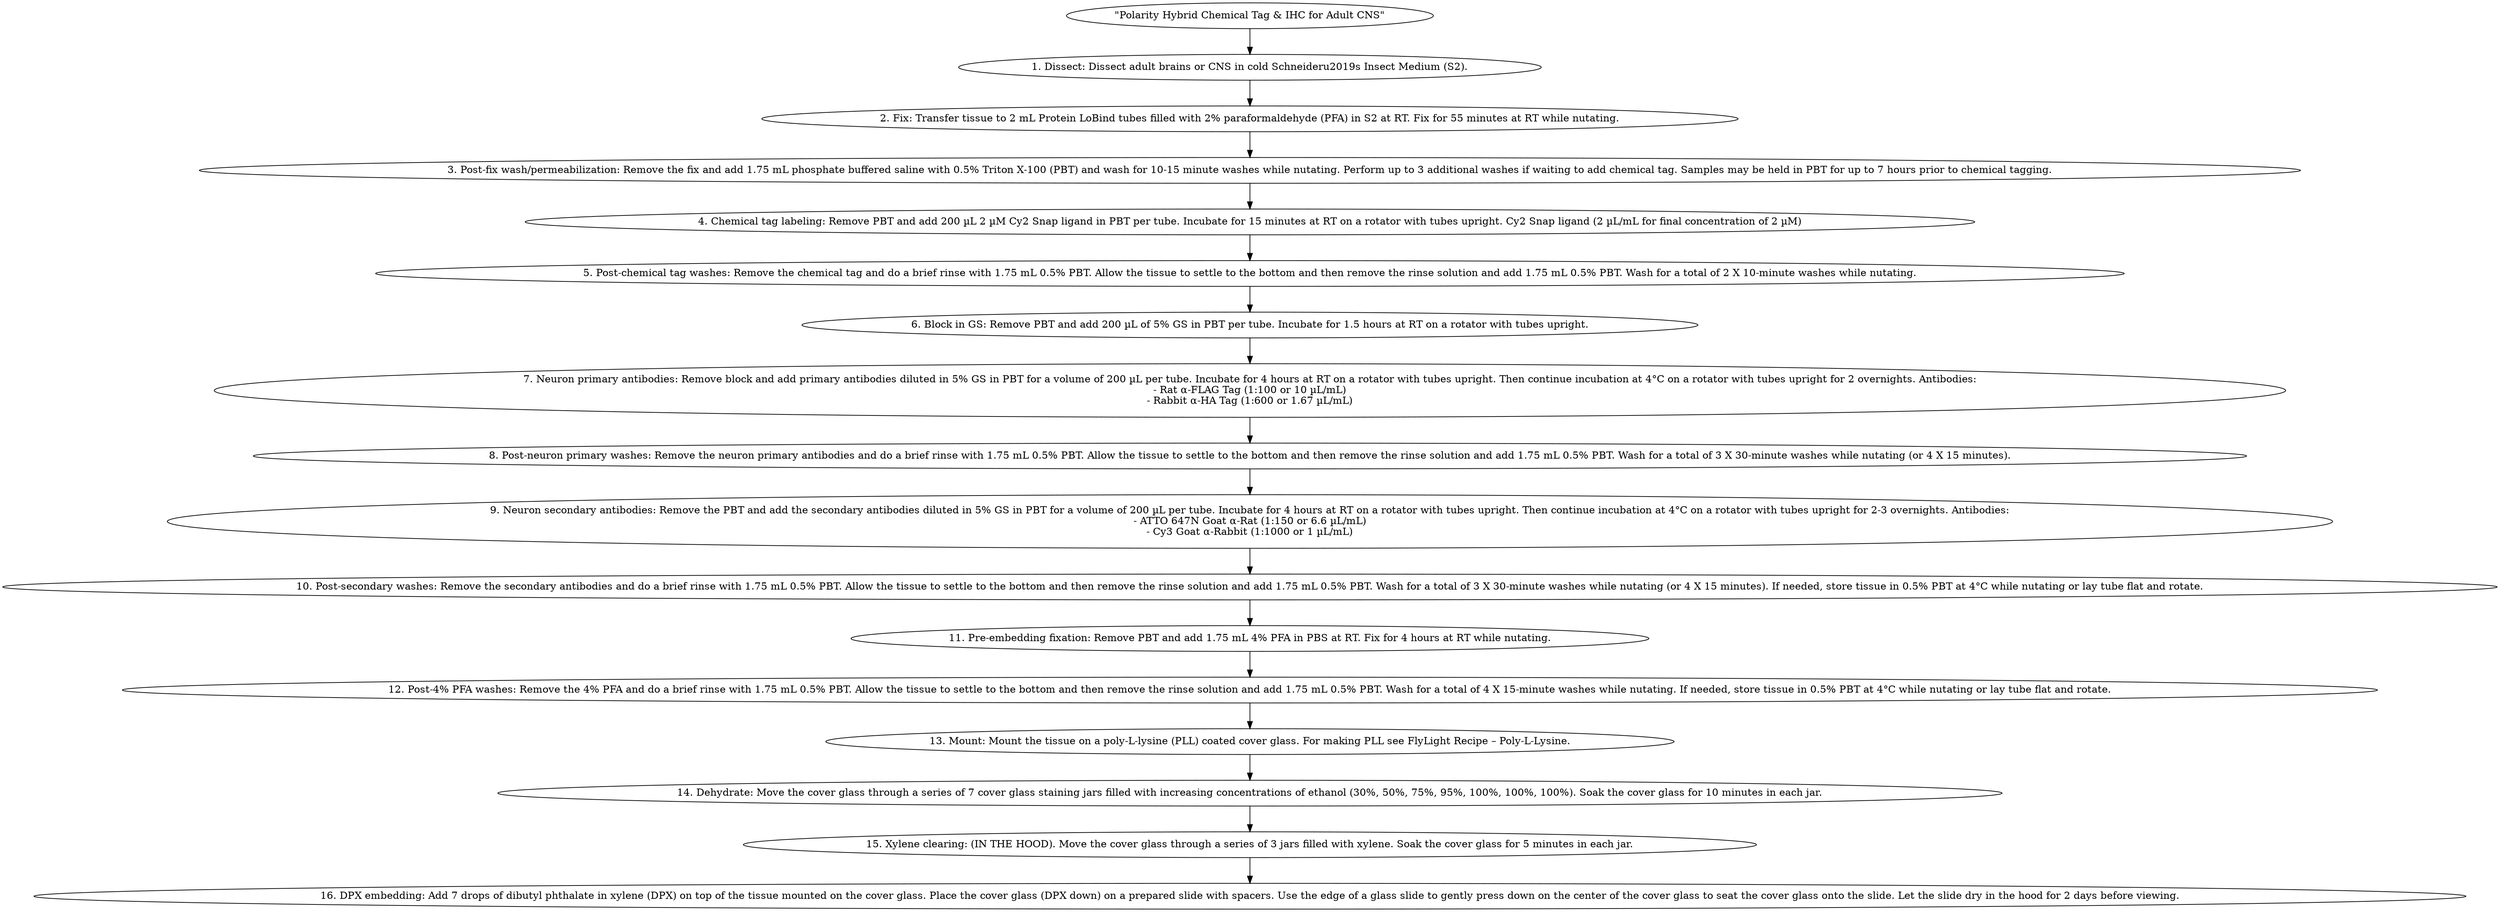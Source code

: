 digraph PolarityHybridChemicalTag_IHC {
    // Define the title
    Title [label="\"Polarity Hybrid Chemical Tag & IHC for Adult CNS\""];
    
    // Define steps
    Step1 [label="1. Dissect: Dissect adult brains or CNS in cold Schneider\u2019s Insect Medium (S2)."];
    Step2 [label="2. Fix: Transfer tissue to 2 mL Protein LoBind tubes filled with 2% paraformaldehyde (PFA) in S2 at RT. Fix for 55 minutes at RT while nutating."];
    Step3 [label="3. Post-fix wash/permeabilization: Remove the fix and add 1.75 mL phosphate buffered saline with 0.5% Triton X-100 (PBT) and wash for 10-15 minute washes while nutating. Perform up to 3 additional washes if waiting to add chemical tag. Samples may be held in PBT for up to 7 hours prior to chemical tagging."];
    Step4 [label="4. Chemical tag labeling: Remove PBT and add 200 µL 2 µM Cy2 Snap ligand in PBT per tube. Incubate for 15 minutes at RT on a rotator with tubes upright. Cy2 Snap ligand (2 µL/mL for final concentration of 2 µM)"];
    Step5 [label="5. Post-chemical tag washes: Remove the chemical tag and do a brief rinse with 1.75 mL 0.5% PBT. Allow the tissue to settle to the bottom and then remove the rinse solution and add 1.75 mL 0.5% PBT. Wash for a total of 2 X 10-minute washes while nutating."];
    Step6 [label="6. Block in GS: Remove PBT and add 200 µL of 5% GS in PBT per tube. Incubate for 1.5 hours at RT on a rotator with tubes upright."];
    Step7 [label="7. Neuron primary antibodies: Remove block and add primary antibodies diluted in 5% GS in PBT for a volume of 200 µL per tube. Incubate for 4 hours at RT on a rotator with tubes upright. Then continue incubation at 4°C on a rotator with tubes upright for 2 overnights. Antibodies:\n- Rat α-FLAG Tag (1:100 or 10 µL/mL)\n- Rabbit α-HA Tag (1:600 or 1.67 µL/mL)"];
    Step8 [label="8. Post-neuron primary washes: Remove the neuron primary antibodies and do a brief rinse with 1.75 mL 0.5% PBT. Allow the tissue to settle to the bottom and then remove the rinse solution and add 1.75 mL 0.5% PBT. Wash for a total of 3 X 30-minute washes while nutating (or 4 X 15 minutes)."];
    Step9 [label="9. Neuron secondary antibodies: Remove the PBT and add the secondary antibodies diluted in 5% GS in PBT for a volume of 200 µL per tube. Incubate for 4 hours at RT on a rotator with tubes upright. Then continue incubation at 4°C on a rotator with tubes upright for 2-3 overnights. Antibodies:\n- ATTO 647N Goat α-Rat (1:150 or 6.6 µL/mL)\n- Cy3 Goat α-Rabbit (1:1000 or 1 µL/mL)"];
    Step10 [label="10. Post-secondary washes: Remove the secondary antibodies and do a brief rinse with 1.75 mL 0.5% PBT. Allow the tissue to settle to the bottom and then remove the rinse solution and add 1.75 mL 0.5% PBT. Wash for a total of 3 X 30-minute washes while nutating (or 4 X 15 minutes). If needed, store tissue in 0.5% PBT at 4°C while nutating or lay tube flat and rotate."];
    Step11 [label="11. Pre-embedding fixation: Remove PBT and add 1.75 mL 4% PFA in PBS at RT. Fix for 4 hours at RT while nutating."];
    Step12 [label="12. Post-4% PFA washes: Remove the 4% PFA and do a brief rinse with 1.75 mL 0.5% PBT. Allow the tissue to settle to the bottom and then remove the rinse solution and add 1.75 mL 0.5% PBT. Wash for a total of 4 X 15-minute washes while nutating. If needed, store tissue in 0.5% PBT at 4°C while nutating or lay tube flat and rotate."];
    Step13 [label="13. Mount: Mount the tissue on a poly-L-lysine (PLL) coated cover glass. For making PLL see FlyLight Recipe – Poly-L-Lysine."];
    Step14 [label="14. Dehydrate: Move the cover glass through a series of 7 cover glass staining jars filled with increasing concentrations of ethanol (30%, 50%, 75%, 95%, 100%, 100%, 100%). Soak the cover glass for 10 minutes in each jar."];
    Step15 [label="15. Xylene clearing: (IN THE HOOD). Move the cover glass through a series of 3 jars filled with xylene. Soak the cover glass for 5 minutes in each jar."];
    Step16 [label="16. DPX embedding: Add 7 drops of dibutyl phthalate in xylene (DPX) on top of the tissue mounted on the cover glass. Place the cover glass (DPX down) on a prepared slide with spacers. Use the edge of a glass slide to gently press down on the center of the cover glass to seat the cover glass onto the slide. Let the slide dry in the hood for 2 days before viewing."];

    // Define edges (sequence of steps)
    Title -> Step1;
    Step1 -> Step2;
    Step2 -> Step3;
    Step3 -> Step4;
    Step4 -> Step5;
    Step5 -> Step6;
    Step6 -> Step7;
    Step7 -> Step8;
    Step8 -> Step9;
    Step9 -> Step10;
    Step10 -> Step11;
    Step11 -> Step12;
    Step12 -> Step13;
    Step13 -> Step14;
    Step14 -> Step15;
    Step15 -> Step16;
}
